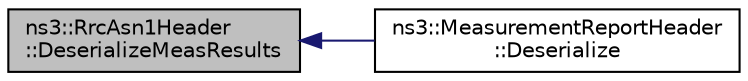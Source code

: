 digraph "ns3::RrcAsn1Header::DeserializeMeasResults"
{
  edge [fontname="Helvetica",fontsize="10",labelfontname="Helvetica",labelfontsize="10"];
  node [fontname="Helvetica",fontsize="10",shape=record];
  rankdir="LR";
  Node1 [label="ns3::RrcAsn1Header\l::DeserializeMeasResults",height=0.2,width=0.4,color="black", fillcolor="grey75", style="filled", fontcolor="black"];
  Node1 -> Node2 [dir="back",color="midnightblue",fontsize="10",style="solid"];
  Node2 [label="ns3::MeasurementReportHeader\l::Deserialize",height=0.2,width=0.4,color="black", fillcolor="white", style="filled",URL="$d7/dcd/classns3_1_1MeasurementReportHeader.html#a432b1c3563184d6f9fc0a7e3c75c9eaf"];
}
